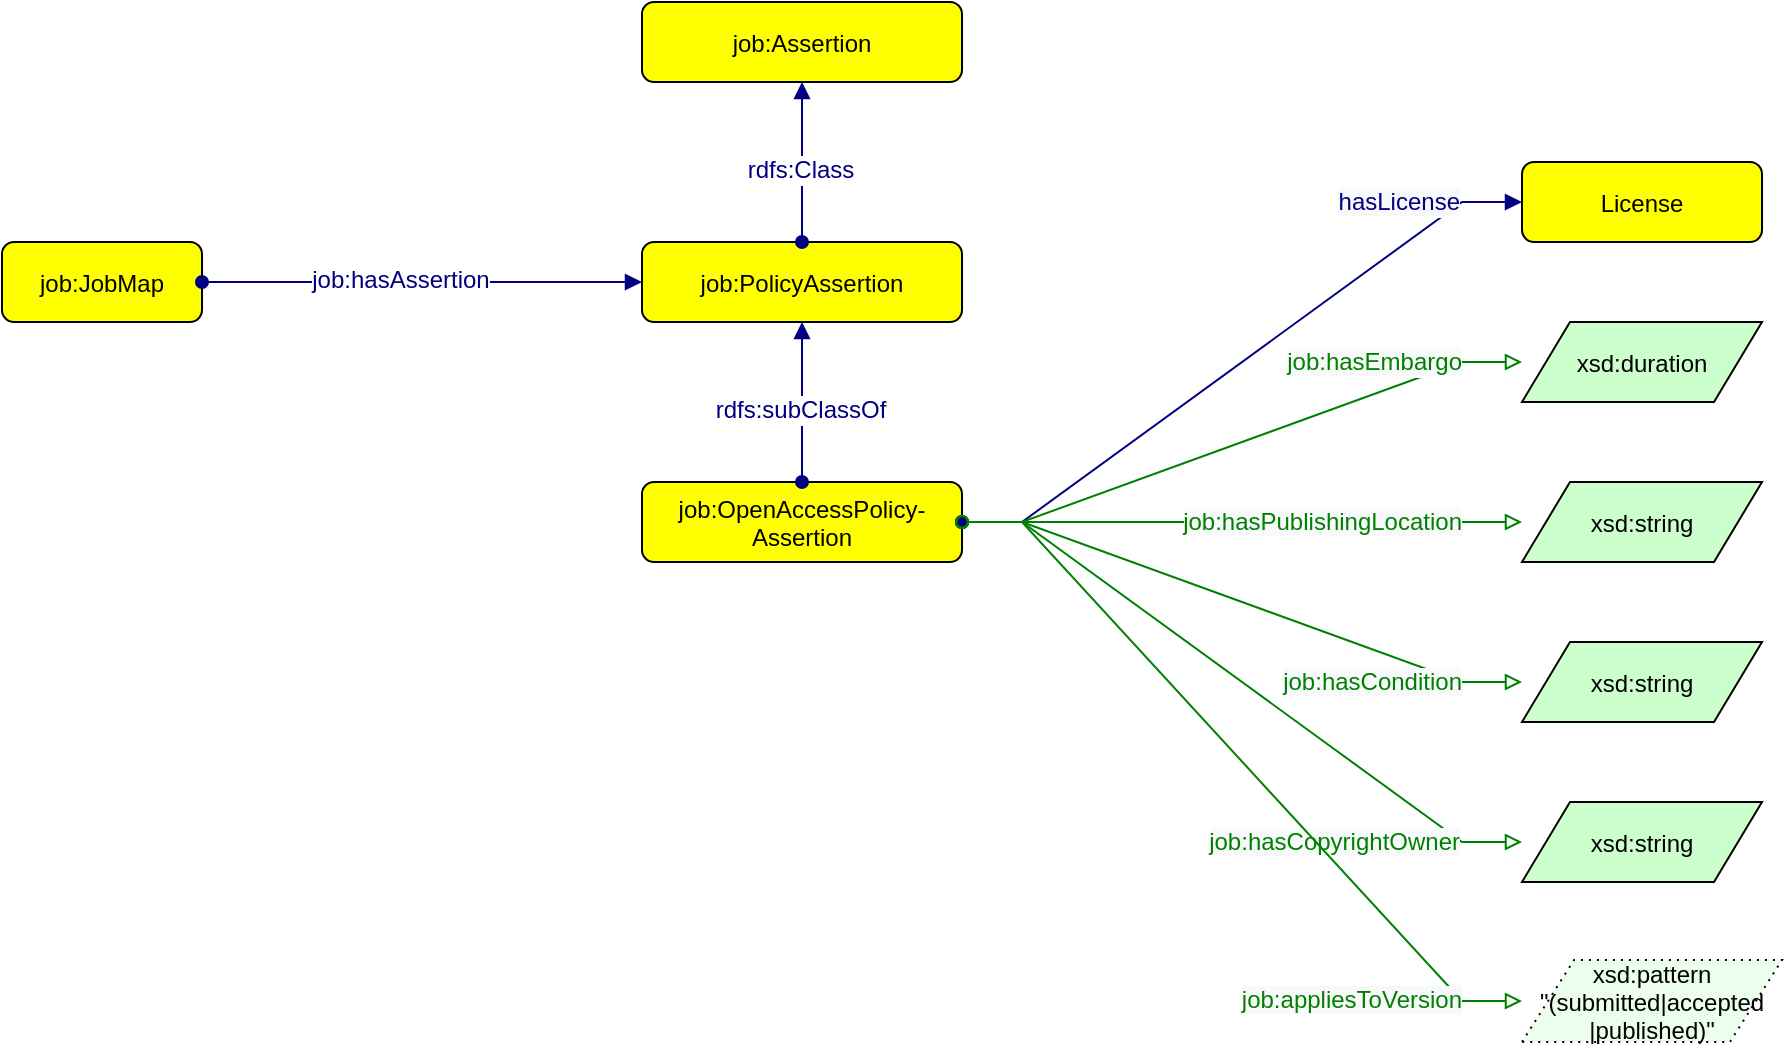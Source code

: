 <mxfile version="20.2.3" type="device"><diagram id="AkvfLmGfIvGx49Uu2e5f" name="Pagina-1"><mxGraphModel dx="690" dy="889" grid="1" gridSize="10" guides="1" tooltips="1" connect="1" arrows="1" fold="1" page="1" pageScale="1" pageWidth="827" pageHeight="1169" math="0" shadow="0"><root><mxCell id="0"/><mxCell id="1" parent="0"/><mxCell id="3tV8DcpjIIHp_RVlIl38-1" value="job:JobMap" style="graphMlID=n4;shape=rect;rounded=1;arcsize=30;fillColor=#ffff00;strokeColor=#000000;strokeWidth=1.0;fontFamily=Helvetica;fontSize=12;" parent="1" vertex="1"><mxGeometry x="40" y="280" width="100" height="40" as="geometry"/></mxCell><mxCell id="3tV8DcpjIIHp_RVlIl38-4" value="job:PolicyAssertion" style="graphMlID=n4;shape=rect;rounded=1;arcsize=30;fillColor=#ffff00;strokeColor=#000000;strokeWidth=1.0;fontFamily=Helvetica;fontSize=12;" parent="1" vertex="1"><mxGeometry x="360" y="280" width="160" height="40" as="geometry"/></mxCell><mxCell id="3tV8DcpjIIHp_RVlIl38-7" value="" style="graphMlID=e0;rounded=0;endArrow=block;strokeColor=#000080;strokeWidth=1.0;startArrow=oval;startFill=1;endFill=1;fontFamily=Helvetica;elbow=vertical;fontSize=12;" parent="1" source="3tV8DcpjIIHp_RVlIl38-1" target="3tV8DcpjIIHp_RVlIl38-4" edge="1"><mxGeometry relative="1" as="geometry"><mxPoint x="300" y="330.082" as="sourcePoint"/><mxPoint x="451" y="330" as="targetPoint"/></mxGeometry></mxCell><mxCell id="0TOBKzyJA84-20fUfxRD-13" value="job:hasAssertion" style="edgeLabel;html=1;align=center;verticalAlign=middle;resizable=0;points=[];fontSize=12;fontFamily=Helvetica;fontColor=#000080;" parent="3tV8DcpjIIHp_RVlIl38-7" vertex="1" connectable="0"><mxGeometry x="-0.105" y="1" relative="1" as="geometry"><mxPoint as="offset"/></mxGeometry></mxCell><mxCell id="R95EXaLL9bRCgAs_tBQt-5" value="job:OpenAccessPolicy-&#10;Assertion" style="graphMlID=n4;shape=rect;rounded=1;arcsize=30;fillColor=#ffff00;strokeColor=#000000;strokeWidth=1.0;fontFamily=Helvetica;fontSize=12;" parent="1" vertex="1"><mxGeometry x="360" y="400" width="160" height="40" as="geometry"/></mxCell><mxCell id="R95EXaLL9bRCgAs_tBQt-19" value="License" style="graphMlID=n4;shape=rect;rounded=1;arcsize=30;fillColor=#ffff00;strokeColor=#000000;strokeWidth=1.0;fontFamily=Helvetica;fontSize=12;" parent="1" vertex="1"><mxGeometry x="800" y="240" width="120" height="40" as="geometry"/></mxCell><mxCell id="0TOBKzyJA84-20fUfxRD-24" value="" style="graphMlID=e0;rounded=0;endArrow=block;strokeColor=#000080;strokeWidth=1.0;startArrow=oval;startFill=1;endFill=1;edgeStyle=entityRelationEdgeStyle;fontFamily=Helvetica;fontSize=12;" parent="1" source="R95EXaLL9bRCgAs_tBQt-5" target="R95EXaLL9bRCgAs_tBQt-19" edge="1"><mxGeometry relative="1" as="geometry"><mxPoint x="460" y="410" as="sourcePoint"/><mxPoint x="460" y="340" as="targetPoint"/></mxGeometry></mxCell><mxCell id="0TOBKzyJA84-20fUfxRD-25" value="&lt;font color=&quot;#000080&quot; style=&quot;font-size: 12px;&quot;&gt;&lt;span style=&quot;font-size: 12px; background-color: rgb(248, 249, 250);&quot;&gt;hasLicense&lt;/span&gt;&lt;/font&gt;" style="text;html=1;align=right;verticalAlign=middle;resizable=0;points=[];labelBackgroundColor=#ffffff;fontSize=12;fontFamily=Helvetica;" parent="0TOBKzyJA84-20fUfxRD-24" vertex="1" connectable="0"><mxGeometry x="-0.017" y="2" relative="1" as="geometry"><mxPoint x="113" y="-80" as="offset"/></mxGeometry></mxCell><mxCell id="0TOBKzyJA84-20fUfxRD-44" value="xsd:string" style="graphMlID=n6;shape=parallelogram;fillColor=#ccffcc;strokeColor=#000000;strokeWidth=1.0;fontFamily=Helvetica;fontSize=12;perimeterSpacing=0;" parent="1" vertex="1"><mxGeometry x="800" y="480" width="120" height="40" as="geometry"/></mxCell><mxCell id="0TOBKzyJA84-20fUfxRD-45" value="" style="graphMlID=e2;endArrow=block;strokeColor=#008000;strokeWidth=1.0;startArrow=oval;startFill=0;endFill=0;fontFamily=Helvetica;fontSize=12;rounded=0;elbow=vertical;edgeStyle=entityRelationEdgeStyle;" parent="1" source="R95EXaLL9bRCgAs_tBQt-5" target="0TOBKzyJA84-20fUfxRD-44" edge="1"><mxGeometry relative="1" as="geometry"><mxPoint x="820" y="530" as="sourcePoint"/><mxPoint x="900.0" y="540" as="targetPoint"/></mxGeometry></mxCell><mxCell id="0TOBKzyJA84-20fUfxRD-46" value="&lt;font color=&quot;#008000&quot; style=&quot;font-size: 12px;&quot;&gt;&lt;span style=&quot;background-color: rgb(248, 249, 250); font-size: 12px;&quot;&gt;job:hasCondition&lt;br&gt;&lt;/span&gt;&lt;/font&gt;" style="text;html=1;align=right;verticalAlign=middle;resizable=0;points=[];labelBackgroundColor=#ffffff;fontFamily=Helvetica;fontSize=12;" parent="0TOBKzyJA84-20fUfxRD-45" vertex="1" connectable="0"><mxGeometry x="-0.09" y="3" relative="1" as="geometry"><mxPoint x="122" y="47" as="offset"/></mxGeometry></mxCell><mxCell id="0TOBKzyJA84-20fUfxRD-50" value="xsd:string" style="graphMlID=n6;shape=parallelogram;fillColor=#ccffcc;strokeColor=#000000;strokeWidth=1.0;fontFamily=Helvetica;fontSize=12;perimeterSpacing=0;" parent="1" vertex="1"><mxGeometry x="800" y="560" width="120" height="40" as="geometry"/></mxCell><mxCell id="0TOBKzyJA84-20fUfxRD-54" value="" style="graphMlID=e2;endArrow=block;strokeColor=#008000;strokeWidth=1.0;startArrow=oval;startFill=0;endFill=0;fontFamily=Helvetica;fontSize=12;rounded=0;elbow=vertical;edgeStyle=entityRelationEdgeStyle;" parent="1" source="R95EXaLL9bRCgAs_tBQt-5" target="0TOBKzyJA84-20fUfxRD-50" edge="1"><mxGeometry relative="1" as="geometry"><mxPoint x="820" y="580" as="sourcePoint"/><mxPoint x="890.0" y="540" as="targetPoint"/></mxGeometry></mxCell><mxCell id="0TOBKzyJA84-20fUfxRD-55" value="&lt;font color=&quot;#008000&quot; style=&quot;font-size: 12px;&quot;&gt;&lt;span style=&quot;background-color: rgb(248, 249, 250); font-size: 12px;&quot;&gt;job:hasCopyrightOwner&lt;/span&gt;&lt;/font&gt;" style="text;html=1;align=right;verticalAlign=middle;resizable=0;points=[];labelBackgroundColor=#ffffff;fontFamily=Helvetica;fontSize=12;" parent="0TOBKzyJA84-20fUfxRD-54" vertex="1" connectable="0"><mxGeometry x="-0.09" y="3" relative="1" as="geometry"><mxPoint x="120" y="91" as="offset"/></mxGeometry></mxCell><mxCell id="NHzGgf9eVslpdgrW2B7o-6" value="xsd:string" style="graphMlID=n6;shape=parallelogram;fillColor=#ccffcc;strokeColor=#000000;strokeWidth=1.0;fontFamily=Helvetica;fontSize=12;perimeterSpacing=0;" parent="1" vertex="1"><mxGeometry x="800" y="400" width="120" height="40" as="geometry"/></mxCell><mxCell id="NHzGgf9eVslpdgrW2B7o-7" value="" style="graphMlID=e2;endArrow=block;strokeColor=#008000;strokeWidth=1.0;startArrow=oval;startFill=0;endFill=0;fontFamily=Helvetica;fontSize=12;rounded=0;elbow=vertical;edgeStyle=entityRelationEdgeStyle;" parent="1" source="R95EXaLL9bRCgAs_tBQt-5" target="NHzGgf9eVslpdgrW2B7o-6" edge="1"><mxGeometry relative="1" as="geometry"><mxPoint x="520" y="365" as="sourcePoint"/><mxPoint x="900.0" y="485" as="targetPoint"/></mxGeometry></mxCell><mxCell id="NHzGgf9eVslpdgrW2B7o-8" value="&lt;font color=&quot;#008000&quot; style=&quot;font-size: 12px;&quot;&gt;&lt;span style=&quot;background-color: rgb(248, 249, 250); font-size: 12px;&quot;&gt;job:hasPublishingLocation&lt;br&gt;&lt;/span&gt;&lt;/font&gt;" style="text;html=1;align=right;verticalAlign=middle;resizable=0;points=[];labelBackgroundColor=#ffffff;fontFamily=Helvetica;fontSize=12;" parent="NHzGgf9eVslpdgrW2B7o-7" vertex="1" connectable="0"><mxGeometry x="-0.09" y="3" relative="1" as="geometry"><mxPoint x="123" y="3" as="offset"/></mxGeometry></mxCell><mxCell id="NHzGgf9eVslpdgrW2B7o-9" value="" style="graphMlID=e2;endArrow=block;strokeColor=#008000;strokeWidth=1.0;startArrow=oval;startFill=0;endFill=0;fontFamily=Helvetica;fontSize=12;rounded=0;elbow=vertical;edgeStyle=entityRelationEdgeStyle;" parent="1" source="R95EXaLL9bRCgAs_tBQt-5" target="PJFWyyYXF2pQvVf8KoWI-6" edge="1"><mxGeometry relative="1" as="geometry"><mxPoint x="530" y="430" as="sourcePoint"/><mxPoint x="800" y="660" as="targetPoint"/></mxGeometry></mxCell><mxCell id="NHzGgf9eVslpdgrW2B7o-10" value="&lt;font color=&quot;#008000&quot; style=&quot;font-size: 12px;&quot;&gt;&lt;span style=&quot;background-color: rgb(248, 249, 250); font-size: 12px;&quot;&gt;job:appliesToVersion&lt;/span&gt;&lt;/font&gt;" style="text;html=1;align=right;verticalAlign=middle;resizable=0;points=[];labelBackgroundColor=#ffffff;fontFamily=Helvetica;fontSize=12;" parent="NHzGgf9eVslpdgrW2B7o-9" vertex="1" connectable="0"><mxGeometry x="-0.09" y="3" relative="1" as="geometry"><mxPoint x="120" y="134" as="offset"/></mxGeometry></mxCell><mxCell id="NHzGgf9eVslpdgrW2B7o-11" value="xsd:duration" style="graphMlID=n6;shape=parallelogram;fillColor=#ccffcc;strokeColor=#000000;strokeWidth=1.0;fontFamily=Helvetica;fontSize=12;perimeterSpacing=0;" parent="1" vertex="1"><mxGeometry x="800" y="320" width="120" height="40" as="geometry"/></mxCell><mxCell id="NHzGgf9eVslpdgrW2B7o-12" value="" style="graphMlID=e2;endArrow=block;strokeColor=#008000;strokeWidth=1.0;startArrow=oval;startFill=0;endFill=0;fontFamily=Helvetica;fontSize=12;rounded=0;elbow=vertical;edgeStyle=entityRelationEdgeStyle;" parent="1" source="R95EXaLL9bRCgAs_tBQt-5" target="NHzGgf9eVslpdgrW2B7o-11" edge="1"><mxGeometry relative="1" as="geometry"><mxPoint x="570" y="180" as="sourcePoint"/><mxPoint x="950.0" y="300" as="targetPoint"/></mxGeometry></mxCell><mxCell id="NHzGgf9eVslpdgrW2B7o-13" value="&lt;font color=&quot;#008000&quot; style=&quot;font-size: 12px;&quot;&gt;&lt;span style=&quot;background-color: rgb(248, 249, 250); font-size: 12px;&quot;&gt;job:hasEmbargo&lt;br&gt;&lt;/span&gt;&lt;/font&gt;" style="text;html=1;align=right;verticalAlign=middle;resizable=0;points=[];labelBackgroundColor=#ffffff;fontFamily=Helvetica;fontSize=12;" parent="NHzGgf9eVslpdgrW2B7o-12" vertex="1" connectable="0"><mxGeometry x="-0.09" y="3" relative="1" as="geometry"><mxPoint x="124" y="-42" as="offset"/></mxGeometry></mxCell><mxCell id="PJFWyyYXF2pQvVf8KoWI-1" value="" style="graphMlID=e0;rounded=0;endArrow=block;strokeColor=#000080;strokeWidth=1.0;startArrow=oval;startFill=1;endFill=1;fontFamily=Helvetica;elbow=vertical;fontSize=12;" edge="1" parent="1" source="R95EXaLL9bRCgAs_tBQt-5" target="3tV8DcpjIIHp_RVlIl38-4"><mxGeometry relative="1" as="geometry"><mxPoint x="150" y="310" as="sourcePoint"/><mxPoint x="370" y="310" as="targetPoint"/></mxGeometry></mxCell><mxCell id="PJFWyyYXF2pQvVf8KoWI-2" value="rdfs:subClassOf" style="edgeLabel;html=1;align=center;verticalAlign=middle;resizable=0;points=[];fontSize=12;fontFamily=Helvetica;fontColor=#000080;" vertex="1" connectable="0" parent="PJFWyyYXF2pQvVf8KoWI-1"><mxGeometry x="-0.105" y="1" relative="1" as="geometry"><mxPoint as="offset"/></mxGeometry></mxCell><mxCell id="PJFWyyYXF2pQvVf8KoWI-3" value="job:Assertion" style="graphMlID=n4;shape=rect;rounded=1;arcsize=30;fillColor=#ffff00;strokeColor=#000000;strokeWidth=1.0;fontFamily=Helvetica;fontSize=12;" vertex="1" parent="1"><mxGeometry x="360" y="160" width="160" height="40" as="geometry"/></mxCell><mxCell id="PJFWyyYXF2pQvVf8KoWI-4" value="" style="graphMlID=e0;rounded=0;endArrow=block;strokeColor=#000080;strokeWidth=1.0;startArrow=oval;startFill=1;endFill=1;fontFamily=Helvetica;elbow=vertical;fontSize=12;" edge="1" parent="1" source="3tV8DcpjIIHp_RVlIl38-4" target="PJFWyyYXF2pQvVf8KoWI-3"><mxGeometry relative="1" as="geometry"><mxPoint x="150" y="70" as="sourcePoint"/><mxPoint x="440" y="180" as="targetPoint"/></mxGeometry></mxCell><mxCell id="PJFWyyYXF2pQvVf8KoWI-5" value="rdfs:Class" style="edgeLabel;html=1;align=center;verticalAlign=middle;resizable=0;points=[];fontSize=12;fontFamily=Helvetica;fontColor=#000080;" vertex="1" connectable="0" parent="PJFWyyYXF2pQvVf8KoWI-4"><mxGeometry x="-0.105" y="1" relative="1" as="geometry"><mxPoint as="offset"/></mxGeometry></mxCell><mxCell id="PJFWyyYXF2pQvVf8KoWI-6" value="xsd:pattern&#10;&quot;(submitted|accepted&#10;|published)&quot;" style="graphMlID=n7;shape=parallelogram;fillColor=#ecffec;strokeColor=#000000;strokeWidth=1.0;dashed=1;dashPattern=1 3;fontFamily=Helvetica;fontSize=12;" vertex="1" parent="1"><mxGeometry x="800" y="639" width="130" height="41" as="geometry"/></mxCell></root></mxGraphModel></diagram></mxfile>
